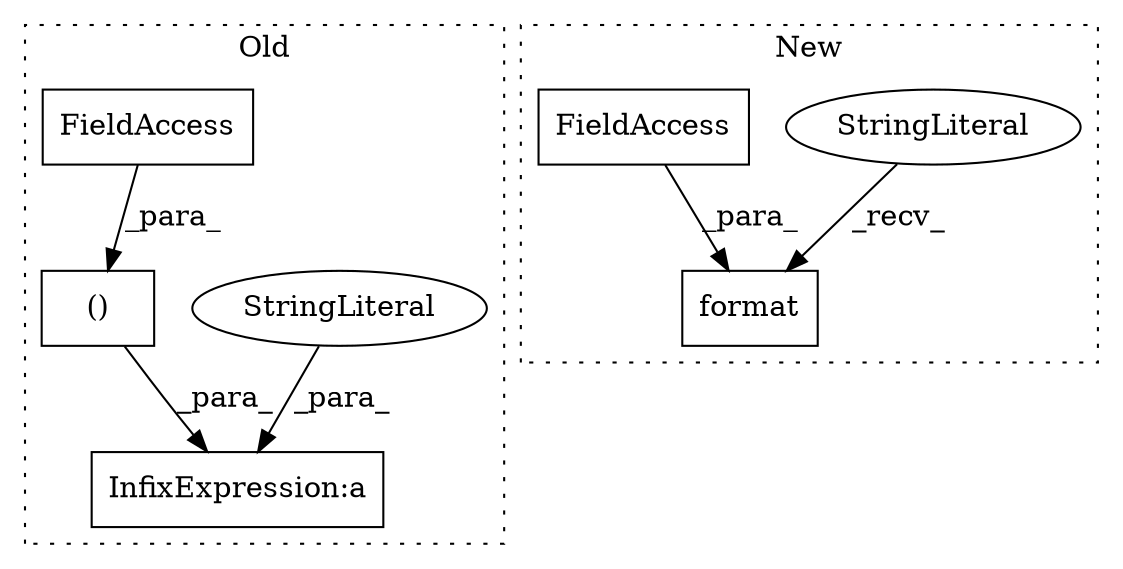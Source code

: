 digraph G {
subgraph cluster0 {
1 [label="()" a="106" s="909" l="71" shape="box"];
4 [label="InfixExpression:a" a="27" s="895" l="14" shape="box"];
5 [label="StringLiteral" a="45" s="881" l="14" shape="ellipse"];
7 [label="FieldAccess" a="22" s="934" l="3" shape="box"];
label = "Old";
style="dotted";
}
subgraph cluster1 {
2 [label="format" a="32" s="967,1021" l="7,1" shape="box"];
3 [label="StringLiteral" a="45" s="949" l="17" shape="ellipse"];
6 [label="FieldAccess" a="22" s="987" l="3" shape="box"];
label = "New";
style="dotted";
}
1 -> 4 [label="_para_"];
3 -> 2 [label="_recv_"];
5 -> 4 [label="_para_"];
6 -> 2 [label="_para_"];
7 -> 1 [label="_para_"];
}